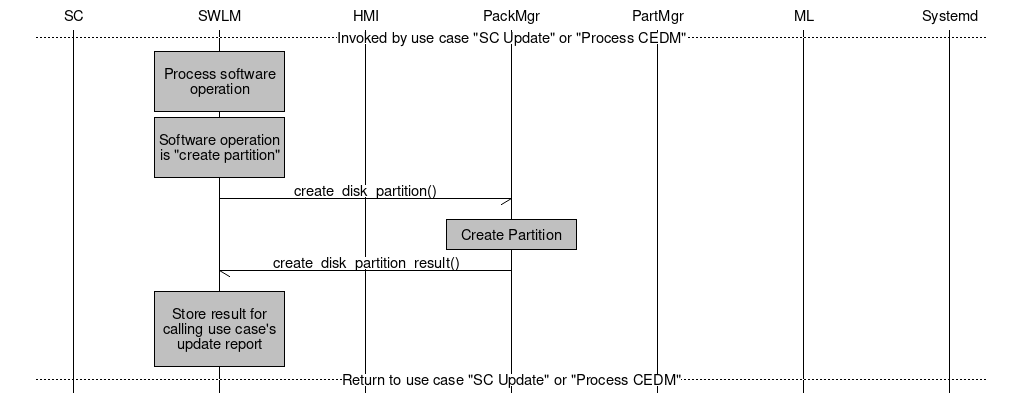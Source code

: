 #
#
# Sequence diagram description
#
# The sequence diagram description below is translated to
# a PNG image by mscgen (http://www.mcternan.me.uk/mscgen/)
# 
# Recompile updated diagrams to a png image with:
#  
#   mscgen -T png swm.msc
#

msc {
  width="1024";
  "SC",  "SWLM", "HMI", "PackMgr", "PartMgr", "ML", "Systemd";
  --- [ label="Invoked by use case \"SC Update\" or \"Process CEDM\""];
  "SWLM" box "SWLM" [ textbgcolour="silver", label = "\nProcess software operation\n" ];
  "SWLM" box "SWLM" [ textbgcolour="silver", label = "\nSoftware operation is \"create partition\"\n" ];
  "SWLM" -> "PackMgr" [ label = "create_disk_partition()" ];
  "PackMgr" box "PackMgr" [ textbgcolour="silver", label = "Create Partition" ];
  "PackMgr" -> "SWLM" [ label = "create_disk_partition_result()" ];
  "SWLM" box "SWLM" [  textbgcolour="silver", label = "\nStore result for calling use case's update report\n" ];
  --- [ label = "Return to use case \"SC Update\" or \"Process CEDM\""];
}
